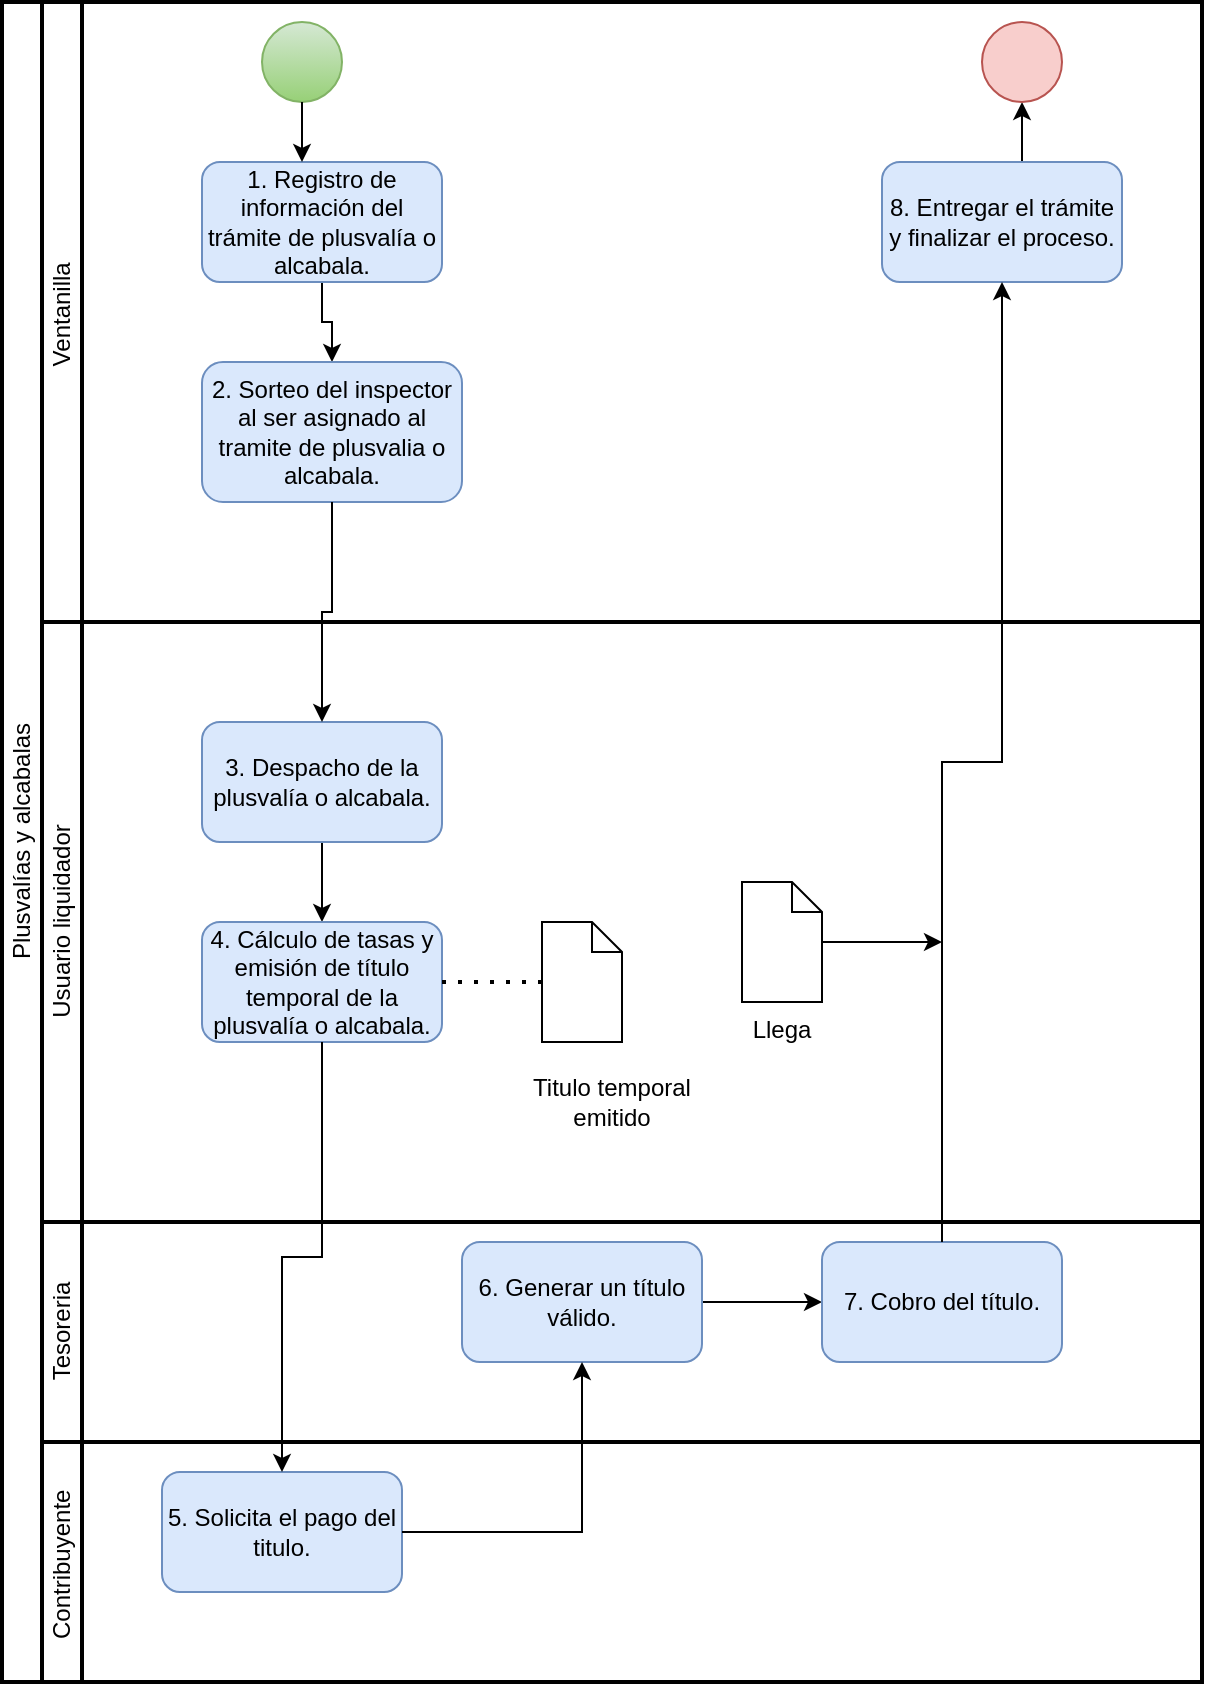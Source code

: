 <mxfile version="14.8.5" type="github">
  <diagram id="SRMhtJsLAMTsoQX67HHe" name="Page-1">
    <mxGraphModel dx="1186" dy="795" grid="1" gridSize="10" guides="1" tooltips="1" connect="1" arrows="1" fold="1" page="1" pageScale="1" pageWidth="827" pageHeight="1169" math="0" shadow="0">
      <root>
        <mxCell id="0" />
        <mxCell id="1" parent="0" />
        <mxCell id="1BvtAX707GKYIg_XKgvW-1" value="Plusvalías y alcabalas" style="swimlane;html=1;startSize=20;fontStyle=0;collapsible=0;horizontal=0;swimlaneLine=1;swimlaneFillColor=#ffffff;strokeWidth=2;" parent="1" vertex="1">
          <mxGeometry x="120" y="160" width="600" height="840" as="geometry" />
        </mxCell>
        <mxCell id="1BvtAX707GKYIg_XKgvW-2" value="Ventanilla&amp;nbsp;" style="swimlane;html=1;startSize=20;fontStyle=0;collapsible=0;horizontal=0;swimlaneLine=1;swimlaneFillColor=#ffffff;strokeWidth=2;" parent="1BvtAX707GKYIg_XKgvW-1" vertex="1">
          <mxGeometry x="20" width="580" height="310" as="geometry" />
        </mxCell>
        <mxCell id="1BvtAX707GKYIg_XKgvW-3" value="" style="ellipse;whiteSpace=wrap;html=1;aspect=fixed;gradientColor=#97d077;fillColor=#d5e8d4;strokeColor=#82b366;" parent="1BvtAX707GKYIg_XKgvW-2" vertex="1">
          <mxGeometry x="110" y="10" width="40" height="40" as="geometry" />
        </mxCell>
        <mxCell id="1BvtAX707GKYIg_XKgvW-4" style="edgeStyle=orthogonalEdgeStyle;rounded=0;orthogonalLoop=1;jettySize=auto;html=1;exitX=0.5;exitY=1;exitDx=0;exitDy=0;entryX=0.5;entryY=0;entryDx=0;entryDy=0;" parent="1BvtAX707GKYIg_XKgvW-2" source="1BvtAX707GKYIg_XKgvW-5" target="1BvtAX707GKYIg_XKgvW-6" edge="1">
          <mxGeometry relative="1" as="geometry" />
        </mxCell>
        <mxCell id="1BvtAX707GKYIg_XKgvW-5" value="1. Registro de información del trámite de plusvalía o alcabala." style="rounded=1;whiteSpace=wrap;html=1;fillColor=#dae8fc;strokeColor=#6c8ebf;" parent="1BvtAX707GKYIg_XKgvW-2" vertex="1">
          <mxGeometry x="80" y="80" width="120" height="60" as="geometry" />
        </mxCell>
        <mxCell id="1BvtAX707GKYIg_XKgvW-6" value="2. Sorteo del inspector al ser asignado al tramite de plusvalia o alcabala." style="rounded=1;whiteSpace=wrap;html=1;fillColor=#dae8fc;strokeColor=#6c8ebf;" parent="1BvtAX707GKYIg_XKgvW-2" vertex="1">
          <mxGeometry x="80" y="180" width="130" height="70" as="geometry" />
        </mxCell>
        <mxCell id="1BvtAX707GKYIg_XKgvW-7" style="edgeStyle=orthogonalEdgeStyle;rounded=0;orthogonalLoop=1;jettySize=auto;html=1;exitX=0.5;exitY=0;exitDx=0;exitDy=0;entryX=0.5;entryY=1;entryDx=0;entryDy=0;" parent="1BvtAX707GKYIg_XKgvW-2" source="1BvtAX707GKYIg_XKgvW-8" target="1BvtAX707GKYIg_XKgvW-9" edge="1">
          <mxGeometry relative="1" as="geometry" />
        </mxCell>
        <mxCell id="1BvtAX707GKYIg_XKgvW-8" value="8. Entregar el trámite y finalizar el proceso." style="rounded=1;whiteSpace=wrap;html=1;fillColor=#dae8fc;strokeColor=#6c8ebf;" parent="1BvtAX707GKYIg_XKgvW-2" vertex="1">
          <mxGeometry x="420" y="80" width="120" height="60" as="geometry" />
        </mxCell>
        <mxCell id="1BvtAX707GKYIg_XKgvW-9" value="" style="ellipse;whiteSpace=wrap;html=1;aspect=fixed;fillColor=#f8cecc;strokeColor=#b85450;" parent="1BvtAX707GKYIg_XKgvW-2" vertex="1">
          <mxGeometry x="470" y="10" width="40" height="40" as="geometry" />
        </mxCell>
        <mxCell id="1BvtAX707GKYIg_XKgvW-10" value="Usuario liquidador" style="swimlane;html=1;startSize=20;fontStyle=0;collapsible=0;horizontal=0;swimlaneLine=1;swimlaneFillColor=#ffffff;strokeWidth=2;" parent="1BvtAX707GKYIg_XKgvW-1" vertex="1">
          <mxGeometry x="20" y="310" width="580" height="300" as="geometry" />
        </mxCell>
        <mxCell id="1BvtAX707GKYIg_XKgvW-11" style="edgeStyle=orthogonalEdgeStyle;rounded=0;orthogonalLoop=1;jettySize=auto;html=1;exitX=0.5;exitY=1;exitDx=0;exitDy=0;" parent="1BvtAX707GKYIg_XKgvW-10" source="1BvtAX707GKYIg_XKgvW-12" target="1BvtAX707GKYIg_XKgvW-13" edge="1">
          <mxGeometry relative="1" as="geometry" />
        </mxCell>
        <mxCell id="1BvtAX707GKYIg_XKgvW-12" value="3. Despacho de la plusvalía o alcabala." style="rounded=1;whiteSpace=wrap;html=1;fillColor=#dae8fc;strokeColor=#6c8ebf;" parent="1BvtAX707GKYIg_XKgvW-10" vertex="1">
          <mxGeometry x="80" y="50" width="120" height="60" as="geometry" />
        </mxCell>
        <mxCell id="1BvtAX707GKYIg_XKgvW-13" value="4. Cálculo de tasas y emisión de título temporal de la plusvalía o alcabala." style="rounded=1;whiteSpace=wrap;html=1;fillColor=#dae8fc;strokeColor=#6c8ebf;" parent="1BvtAX707GKYIg_XKgvW-10" vertex="1">
          <mxGeometry x="80" y="150" width="120" height="60" as="geometry" />
        </mxCell>
        <mxCell id="1BvtAX707GKYIg_XKgvW-14" value="" style="shape=mxgraph.bpmn.data;labelPosition=center;verticalLabelPosition=bottom;align=center;verticalAlign=top;whiteSpace=wrap;size=15;html=1;" parent="1BvtAX707GKYIg_XKgvW-10" vertex="1">
          <mxGeometry x="250" y="150" width="40" height="60" as="geometry" />
        </mxCell>
        <mxCell id="1BvtAX707GKYIg_XKgvW-15" value="" style="endArrow=none;dashed=1;html=1;dashPattern=1 3;strokeWidth=2;exitX=1;exitY=0.5;exitDx=0;exitDy=0;entryX=0;entryY=0.5;entryDx=0;entryDy=0;entryPerimeter=0;" parent="1BvtAX707GKYIg_XKgvW-10" source="1BvtAX707GKYIg_XKgvW-13" target="1BvtAX707GKYIg_XKgvW-14" edge="1">
          <mxGeometry width="50" height="50" relative="1" as="geometry">
            <mxPoint x="260" y="180" as="sourcePoint" />
            <mxPoint x="310" y="130" as="targetPoint" />
          </mxGeometry>
        </mxCell>
        <mxCell id="sLIiByBHlCtVj7_lBvgD-1" value="Llega" style="shape=mxgraph.bpmn.data;labelPosition=center;verticalLabelPosition=bottom;align=center;verticalAlign=top;whiteSpace=wrap;size=15;html=1;" vertex="1" parent="1BvtAX707GKYIg_XKgvW-10">
          <mxGeometry x="350" y="130" width="40" height="60" as="geometry" />
        </mxCell>
        <mxCell id="1BvtAX707GKYIg_XKgvW-16" value="Tesoreria" style="swimlane;html=1;startSize=20;fontStyle=0;collapsible=0;horizontal=0;swimlaneLine=1;swimlaneFillColor=#ffffff;strokeWidth=2;" parent="1BvtAX707GKYIg_XKgvW-1" vertex="1">
          <mxGeometry x="20" y="610" width="580" height="110" as="geometry" />
        </mxCell>
        <mxCell id="1BvtAX707GKYIg_XKgvW-17" style="edgeStyle=orthogonalEdgeStyle;rounded=0;orthogonalLoop=1;jettySize=auto;html=1;exitX=1;exitY=0.5;exitDx=0;exitDy=0;entryX=0;entryY=0.5;entryDx=0;entryDy=0;" parent="1BvtAX707GKYIg_XKgvW-16" source="1BvtAX707GKYIg_XKgvW-18" target="1BvtAX707GKYIg_XKgvW-19" edge="1">
          <mxGeometry relative="1" as="geometry" />
        </mxCell>
        <mxCell id="1BvtAX707GKYIg_XKgvW-18" value="6. Generar un título válido." style="rounded=1;whiteSpace=wrap;html=1;fillColor=#dae8fc;strokeColor=#6c8ebf;" parent="1BvtAX707GKYIg_XKgvW-16" vertex="1">
          <mxGeometry x="210" y="10" width="120" height="60" as="geometry" />
        </mxCell>
        <mxCell id="1BvtAX707GKYIg_XKgvW-19" value="7. Cobro del título." style="rounded=1;whiteSpace=wrap;html=1;fillColor=#dae8fc;strokeColor=#6c8ebf;" parent="1BvtAX707GKYIg_XKgvW-16" vertex="1">
          <mxGeometry x="390" y="10" width="120" height="60" as="geometry" />
        </mxCell>
        <mxCell id="1BvtAX707GKYIg_XKgvW-20" value="Contribuyente&amp;nbsp;" style="swimlane;html=1;startSize=20;fontStyle=0;collapsible=0;horizontal=0;swimlaneLine=1;swimlaneFillColor=#ffffff;strokeWidth=2;" parent="1BvtAX707GKYIg_XKgvW-1" vertex="1">
          <mxGeometry x="20" y="720" width="580" height="120" as="geometry" />
        </mxCell>
        <mxCell id="1BvtAX707GKYIg_XKgvW-21" value="5. Solicita el pago del titulo." style="rounded=1;whiteSpace=wrap;html=1;fillColor=#dae8fc;strokeColor=#6c8ebf;" parent="1BvtAX707GKYIg_XKgvW-20" vertex="1">
          <mxGeometry x="60" y="15" width="120" height="60" as="geometry" />
        </mxCell>
        <mxCell id="1BvtAX707GKYIg_XKgvW-22" style="edgeStyle=orthogonalEdgeStyle;rounded=0;orthogonalLoop=1;jettySize=auto;html=1;exitX=0.5;exitY=1;exitDx=0;exitDy=0;entryX=0.5;entryY=0;entryDx=0;entryDy=0;" parent="1BvtAX707GKYIg_XKgvW-1" source="1BvtAX707GKYIg_XKgvW-6" target="1BvtAX707GKYIg_XKgvW-12" edge="1">
          <mxGeometry relative="1" as="geometry" />
        </mxCell>
        <mxCell id="1BvtAX707GKYIg_XKgvW-23" style="edgeStyle=orthogonalEdgeStyle;rounded=0;orthogonalLoop=1;jettySize=auto;html=1;exitX=0.5;exitY=1;exitDx=0;exitDy=0;entryX=0.5;entryY=0;entryDx=0;entryDy=0;" parent="1BvtAX707GKYIg_XKgvW-1" source="1BvtAX707GKYIg_XKgvW-13" target="1BvtAX707GKYIg_XKgvW-21" edge="1">
          <mxGeometry relative="1" as="geometry" />
        </mxCell>
        <mxCell id="1BvtAX707GKYIg_XKgvW-24" style="edgeStyle=orthogonalEdgeStyle;rounded=0;orthogonalLoop=1;jettySize=auto;html=1;exitX=1;exitY=0.5;exitDx=0;exitDy=0;entryX=0.5;entryY=1;entryDx=0;entryDy=0;" parent="1BvtAX707GKYIg_XKgvW-1" source="1BvtAX707GKYIg_XKgvW-21" target="1BvtAX707GKYIg_XKgvW-18" edge="1">
          <mxGeometry relative="1" as="geometry" />
        </mxCell>
        <mxCell id="1BvtAX707GKYIg_XKgvW-25" style="edgeStyle=orthogonalEdgeStyle;rounded=0;orthogonalLoop=1;jettySize=auto;html=1;exitX=0.5;exitY=0;exitDx=0;exitDy=0;entryX=0.5;entryY=1;entryDx=0;entryDy=0;" parent="1BvtAX707GKYIg_XKgvW-1" source="1BvtAX707GKYIg_XKgvW-19" target="1BvtAX707GKYIg_XKgvW-8" edge="1">
          <mxGeometry relative="1" as="geometry" />
        </mxCell>
        <mxCell id="1BvtAX707GKYIg_XKgvW-26" style="edgeStyle=orthogonalEdgeStyle;rounded=0;orthogonalLoop=1;jettySize=auto;html=1;exitX=0.5;exitY=1;exitDx=0;exitDy=0;" parent="1" source="1BvtAX707GKYIg_XKgvW-3" edge="1">
          <mxGeometry relative="1" as="geometry">
            <mxPoint x="270" y="240" as="targetPoint" />
          </mxGeometry>
        </mxCell>
        <mxCell id="1BvtAX707GKYIg_XKgvW-27" value="Titulo temporal emitido" style="text;html=1;strokeColor=none;fillColor=none;align=center;verticalAlign=middle;whiteSpace=wrap;rounded=0;" parent="1" vertex="1">
          <mxGeometry x="370" y="700" width="110" height="20" as="geometry" />
        </mxCell>
        <mxCell id="sLIiByBHlCtVj7_lBvgD-2" style="edgeStyle=orthogonalEdgeStyle;rounded=0;orthogonalLoop=1;jettySize=auto;html=1;" edge="1" parent="1" source="sLIiByBHlCtVj7_lBvgD-1">
          <mxGeometry relative="1" as="geometry">
            <mxPoint x="590" y="630" as="targetPoint" />
          </mxGeometry>
        </mxCell>
      </root>
    </mxGraphModel>
  </diagram>
</mxfile>
